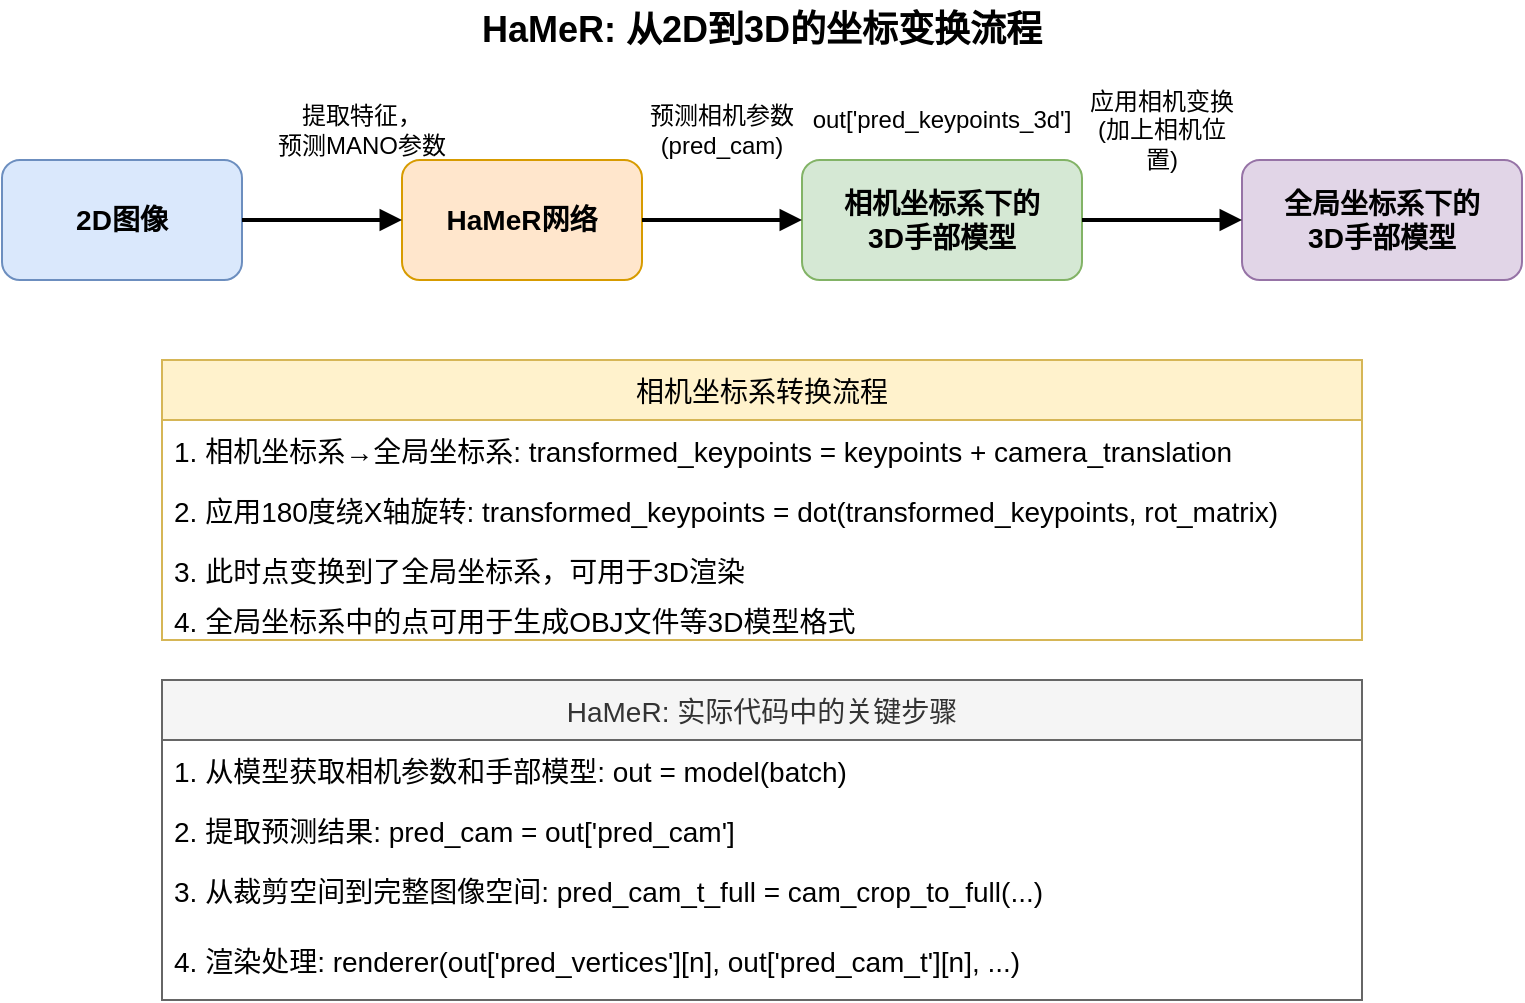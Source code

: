 <mxfile>
    <diagram id="Nt-CZ0WrJplxAKZ9QQZ5" name="HaMeR流程">
        <mxGraphModel dx="409" dy="238" grid="1" gridSize="10" guides="1" tooltips="1" connect="1" arrows="1" fold="1" page="1" pageScale="1" pageWidth="827" pageHeight="1169" math="0" shadow="0">
            <root>
                <mxCell id="0"/>
                <mxCell id="1" parent="0"/>
                <mxCell id="2" value="HaMeR: 从2D到3D的坐标变换流程" style="text;html=1;strokeColor=none;fillColor=none;align=center;verticalAlign=middle;whiteSpace=wrap;rounded=0;fontSize=18;fontStyle=1" parent="1" vertex="1">
                    <mxGeometry x="160" y="40" width="520" height="30" as="geometry"/>
                </mxCell>
                <mxCell id="3" value="2D图像" style="rounded=1;whiteSpace=wrap;html=1;fillColor=#dae8fc;strokeColor=#6c8ebf;fontSize=14;fontStyle=1" parent="1" vertex="1">
                    <mxGeometry x="40" y="120" width="120" height="60" as="geometry"/>
                </mxCell>
                <mxCell id="4" value="HaMeR网络" style="rounded=1;whiteSpace=wrap;html=1;fillColor=#ffe6cc;strokeColor=#d79b00;fontSize=14;fontStyle=1" parent="1" vertex="1">
                    <mxGeometry x="240" y="120" width="120" height="60" as="geometry"/>
                </mxCell>
                <mxCell id="5" value="相机坐标系下的&lt;br&gt;3D手部模型" style="rounded=1;whiteSpace=wrap;html=1;fillColor=#d5e8d4;strokeColor=#82b366;fontSize=14;fontStyle=1" parent="1" vertex="1">
                    <mxGeometry x="440" y="120" width="140" height="60" as="geometry"/>
                </mxCell>
                <mxCell id="6" value="全局坐标系下的&lt;br&gt;3D手部模型" style="rounded=1;whiteSpace=wrap;html=1;fillColor=#e1d5e7;strokeColor=#9673a6;fontSize=14;fontStyle=1" parent="1" vertex="1">
                    <mxGeometry x="660" y="120" width="140" height="60" as="geometry"/>
                </mxCell>
                <mxCell id="7" value="" style="endArrow=block;html=1;fontSize=12;exitX=1;exitY=0.5;exitDx=0;exitDy=0;entryX=0;entryY=0.5;entryDx=0;entryDy=0;endFill=1;strokeWidth=2;" parent="1" source="3" target="4" edge="1">
                    <mxGeometry width="50" height="50" relative="1" as="geometry">
                        <mxPoint x="190" y="200" as="sourcePoint"/>
                        <mxPoint x="240" y="150" as="targetPoint"/>
                    </mxGeometry>
                </mxCell>
                <mxCell id="8" value="" style="endArrow=block;html=1;fontSize=12;exitX=1;exitY=0.5;exitDx=0;exitDy=0;entryX=0;entryY=0.5;entryDx=0;entryDy=0;endFill=1;strokeWidth=2;" parent="1" source="4" target="5" edge="1">
                    <mxGeometry width="50" height="50" relative="1" as="geometry">
                        <mxPoint x="380" y="200" as="sourcePoint"/>
                        <mxPoint x="430" y="150" as="targetPoint"/>
                    </mxGeometry>
                </mxCell>
                <mxCell id="9" value="" style="endArrow=block;html=1;fontSize=12;exitX=1;exitY=0.5;exitDx=0;exitDy=0;entryX=0;entryY=0.5;entryDx=0;entryDy=0;endFill=1;strokeWidth=2;" parent="1" source="5" target="6" edge="1">
                    <mxGeometry width="50" height="50" relative="1" as="geometry">
                        <mxPoint x="600" y="200" as="sourcePoint"/>
                        <mxPoint x="650" y="150" as="targetPoint"/>
                    </mxGeometry>
                </mxCell>
                <mxCell id="10" value="提取特征，&lt;br&gt;预测MANO参数" style="text;html=1;strokeColor=none;fillColor=none;align=center;verticalAlign=middle;whiteSpace=wrap;rounded=0;fontSize=12;" parent="1" vertex="1">
                    <mxGeometry x="160" y="90" width="120" height="30" as="geometry"/>
                </mxCell>
                <mxCell id="11" value="预测相机参数&lt;br&gt;(pred_cam)" style="text;html=1;strokeColor=none;fillColor=none;align=center;verticalAlign=middle;whiteSpace=wrap;rounded=0;fontSize=12;" parent="1" vertex="1">
                    <mxGeometry x="360" y="90" width="80" height="30" as="geometry"/>
                </mxCell>
                <mxCell id="12" value="应用相机变换&lt;br&gt;(加上相机位置)" style="text;html=1;strokeColor=none;fillColor=none;align=center;verticalAlign=middle;whiteSpace=wrap;rounded=0;fontSize=12;" parent="1" vertex="1">
                    <mxGeometry x="580" y="90" width="80" height="30" as="geometry"/>
                </mxCell>
                <mxCell id="13" value="相机坐标系转换流程" style="swimlane;fontStyle=0;childLayout=stackLayout;horizontal=1;startSize=30;horizontalStack=0;resizeParent=1;resizeChild=0;resizeLast=0;collapsible=1;marginBottom=0;rounded=0;fontSize=14;fillColor=#fff2cc;strokeColor=#d6b656;" parent="1" vertex="1">
                    <mxGeometry x="120" y="220" width="600" height="140" as="geometry"/>
                </mxCell>
                <mxCell id="14" value="1. 相机坐标系→全局坐标系: transformed_keypoints = keypoints + camera_translation" style="text;strokeColor=none;fillColor=none;align=left;verticalAlign=middle;spacingLeft=4;spacingRight=4;overflow=hidden;points=[[0,0.5],[1,0.5]];portConstraint=eastwest;rotatable=0;fontSize=14;" parent="13" vertex="1">
                    <mxGeometry y="30" width="600" height="30" as="geometry"/>
                </mxCell>
                <mxCell id="15" value="2. 应用180度绕X轴旋转: transformed_keypoints = dot(transformed_keypoints, rot_matrix)" style="text;strokeColor=none;fillColor=none;align=left;verticalAlign=middle;spacingLeft=4;spacingRight=4;overflow=hidden;points=[[0,0.5],[1,0.5]];portConstraint=eastwest;rotatable=0;fontSize=14;" parent="13" vertex="1">
                    <mxGeometry y="60" width="600" height="30" as="geometry"/>
                </mxCell>
                <mxCell id="16" value="3. 此时点变换到了全局坐标系，可用于3D渲染" style="text;strokeColor=none;fillColor=none;align=left;verticalAlign=middle;spacingLeft=4;spacingRight=4;overflow=hidden;points=[[0,0.5],[1,0.5]];portConstraint=eastwest;rotatable=0;fontSize=14;" parent="13" vertex="1">
                    <mxGeometry y="90" width="600" height="30" as="geometry"/>
                </mxCell>
                <mxCell id="17" value="4. 全局坐标系中的点可用于生成OBJ文件等3D模型格式" style="text;strokeColor=none;fillColor=none;align=left;verticalAlign=middle;spacingLeft=4;spacingRight=4;overflow=hidden;points=[[0,0.5],[1,0.5]];portConstraint=eastwest;rotatable=0;fontSize=14;" parent="13" vertex="1">
                    <mxGeometry y="120" width="600" height="20" as="geometry"/>
                </mxCell>
                <mxCell id="18" value="out[&#39;pred_keypoints_3d&#39;]" style="text;html=1;strokeColor=none;fillColor=none;align=center;verticalAlign=middle;whiteSpace=wrap;rounded=0;fontSize=12;" parent="1" vertex="1">
                    <mxGeometry x="440" y="90" width="140" height="20" as="geometry"/>
                </mxCell>
                <mxCell id="19" value="HaMeR: 实际代码中的关键步骤" style="swimlane;fontStyle=0;childLayout=stackLayout;horizontal=1;startSize=30;horizontalStack=0;resizeParent=1;resizeChild=0;resizeLast=0;collapsible=1;marginBottom=0;rounded=0;fontSize=14;fillColor=#f5f5f5;strokeColor=#666666;fontColor=#333333;" parent="1" vertex="1">
                    <mxGeometry x="120" y="380" width="600" height="160" as="geometry"/>
                </mxCell>
                <mxCell id="20" value="1. 从模型获取相机参数和手部模型: out = model(batch)" style="text;strokeColor=none;fillColor=none;align=left;verticalAlign=middle;spacingLeft=4;spacingRight=4;overflow=hidden;points=[[0,0.5],[1,0.5]];portConstraint=eastwest;rotatable=0;fontSize=14;" parent="19" vertex="1">
                    <mxGeometry y="30" width="600" height="30" as="geometry"/>
                </mxCell>
                <mxCell id="21" value="2. 提取预测结果: pred_cam = out[&#39;pred_cam&#39;]" style="text;strokeColor=none;fillColor=none;align=left;verticalAlign=middle;spacingLeft=4;spacingRight=4;overflow=hidden;points=[[0,0.5],[1,0.5]];portConstraint=eastwest;rotatable=0;fontSize=14;" parent="19" vertex="1">
                    <mxGeometry y="60" width="600" height="30" as="geometry"/>
                </mxCell>
                <mxCell id="22" value="3. 从裁剪空间到完整图像空间: pred_cam_t_full = cam_crop_to_full(...)" style="text;strokeColor=none;fillColor=none;align=left;verticalAlign=middle;spacingLeft=4;spacingRight=4;overflow=hidden;points=[[0,0.5],[1,0.5]];portConstraint=eastwest;rotatable=0;fontSize=14;" parent="19" vertex="1">
                    <mxGeometry y="90" width="600" height="30" as="geometry"/>
                </mxCell>
                <mxCell id="23" value="4. 渲染处理: renderer(out[&#39;pred_vertices&#39;][n], out[&#39;pred_cam_t&#39;][n], ...)" style="text;strokeColor=none;fillColor=none;align=left;verticalAlign=middle;spacingLeft=4;spacingRight=4;overflow=hidden;points=[[0,0.5],[1,0.5]];portConstraint=eastwest;rotatable=0;fontSize=14;" parent="19" vertex="1">
                    <mxGeometry y="120" width="600" height="40" as="geometry"/>
                </mxCell>
            </root>
        </mxGraphModel>
    </diagram>
    <diagram id="kNQCeKgMq7XxPm7t1TPa" name="3D到2D投影">
        <mxGraphModel dx="409" dy="238" grid="1" gridSize="10" guides="1" tooltips="1" connect="1" arrows="1" fold="1" page="1" pageScale="1" pageWidth="827" pageHeight="1169" math="0" shadow="0">
            <root>
                <mxCell id="0"/>
                <mxCell id="1" parent="0"/>
                <mxCell id="q7b9jXKkWBCrqFk2PePm-1" value="3D到2D投影: 从全局坐标系到图像坐标系" style="text;html=1;strokeColor=none;fillColor=none;align=center;verticalAlign=middle;whiteSpace=wrap;rounded=0;fontSize=18;fontStyle=1" parent="1" vertex="1">
                    <mxGeometry x="160" y="40" width="520" height="30" as="geometry"/>
                </mxCell>
                <mxCell id="q7b9jXKkWBCrqFk2PePm-2" value="全局坐标系下的&lt;br&gt;3D手部模型" style="rounded=1;whiteSpace=wrap;html=1;fillColor=#e1d5e7;strokeColor=#9673a6;fontSize=14;fontStyle=1" parent="1" vertex="1">
                    <mxGeometry x="40" y="120" width="140" height="60" as="geometry"/>
                </mxCell>
                <mxCell id="q7b9jXKkWBCrqFk2PePm-3" value="相机坐标系下的&lt;br&gt;3D手部模型" style="rounded=1;whiteSpace=wrap;html=1;fillColor=#d5e8d4;strokeColor=#82b366;fontSize=14;fontStyle=1" parent="1" vertex="1">
                    <mxGeometry x="260" y="120" width="140" height="60" as="geometry"/>
                </mxCell>
                <mxCell id="q7b9jXKkWBCrqFk2PePm-4" value="应用透视投影" style="rounded=1;whiteSpace=wrap;html=1;fillColor=#ffe6cc;strokeColor=#d79b00;fontSize=14;fontStyle=1" parent="1" vertex="1">
                    <mxGeometry x="480" y="120" width="140" height="60" as="geometry"/>
                </mxCell>
                <mxCell id="q7b9jXKkWBCrqFk2PePm-5" value="2D图像上的点" style="rounded=1;whiteSpace=wrap;html=1;fillColor=#dae8fc;strokeColor=#6c8ebf;fontSize=14;fontStyle=1" parent="1" vertex="1">
                    <mxGeometry x="680" y="120" width="120" height="60" as="geometry"/>
                </mxCell>
                <mxCell id="q7b9jXKkWBCrqFk2PePm-6" value="" style="endArrow=block;html=1;fontSize=12;exitX=1;exitY=0.5;exitDx=0;exitDy=0;entryX=0;entryY=0.5;entryDx=0;entryDy=0;endFill=1;strokeWidth=2;" parent="1" source="q7b9jXKkWBCrqFk2PePm-2" target="q7b9jXKkWBCrqFk2PePm-3" edge="1">
                    <mxGeometry width="50" height="50" relative="1" as="geometry">
                        <mxPoint x="190" y="200" as="sourcePoint"/>
                        <mxPoint x="240" y="150" as="targetPoint"/>
                    </mxGeometry>
                </mxCell>
                <mxCell id="q7b9jXKkWBCrqFk2PePm-7" value="" style="endArrow=block;html=1;fontSize=12;exitX=1;exitY=0.5;exitDx=0;exitDy=0;entryX=0;entryY=0.5;entryDx=0;entryDy=0;endFill=1;strokeWidth=2;" parent="1" source="q7b9jXKkWBCrqFk2PePm-3" target="q7b9jXKkWBCrqFk2PePm-4" edge="1">
                    <mxGeometry width="50" height="50" relative="1" as="geometry">
                        <mxPoint x="410" y="200" as="sourcePoint"/>
                        <mxPoint x="460" y="150" as="targetPoint"/>
                    </mxGeometry>
                </mxCell>
                <mxCell id="q7b9jXKkWBCrqFk2PePm-8" value="" style="endArrow=block;html=1;fontSize=12;exitX=1;exitY=0.5;exitDx=0;exitDy=0;entryX=0;entryY=0.5;entryDx=0;entryDy=0;endFill=1;strokeWidth=2;" parent="1" source="q7b9jXKkWBCrqFk2PePm-4" target="q7b9jXKkWBCrqFk2PePm-5" edge="1">
                    <mxGeometry width="50" height="50" relative="1" as="geometry">
                        <mxPoint x="630" y="200" as="sourcePoint"/>
                        <mxPoint x="680" y="150" as="targetPoint"/>
                    </mxGeometry>
                </mxCell>
                <mxCell id="q7b9jXKkWBCrqFk2PePm-9" value="应用相机变换&lt;br&gt;(减去相机位置)" style="text;html=1;strokeColor=none;fillColor=none;align=center;verticalAlign=middle;whiteSpace=wrap;rounded=0;fontSize=12;" parent="1" vertex="1">
                    <mxGeometry x="180" y="90" width="110" height="30" as="geometry"/>
                </mxCell>
                <mxCell id="q7b9jXKkWBCrqFk2PePm-10" value="应用相机内参&lt;br&gt;和透视除法" style="text;html=1;strokeColor=none;fillColor=none;align=center;verticalAlign=middle;whiteSpace=wrap;rounded=0;fontSize=12;" parent="1" vertex="1">
                    <mxGeometry x="400" y="90" width="80" height="30" as="geometry"/>
                </mxCell>
                <mxCell id="q7b9jXKkWBCrqFk2PePm-11" value="得到2D像素坐标" style="text;html=1;strokeColor=none;fillColor=none;align=center;verticalAlign=middle;whiteSpace=wrap;rounded=0;fontSize=12;" parent="1" vertex="1">
                    <mxGeometry x="620" y="90" width="80" height="30" as="geometry"/>
                </mxCell>
                <mxCell id="q7b9jXKkWBCrqFk2PePm-12" value="透视投影函数 (perspective_projection) 实现" style="swimlane;fontStyle=0;childLayout=stackLayout;horizontal=1;startSize=30;horizontalStack=0;resizeParent=1;resizeChild=0;resizeLast=0;collapsible=1;marginBottom=0;rounded=0;fontSize=14;fillColor=#fff2cc;strokeColor=#d6b656;" parent="1" vertex="1">
                    <mxGeometry x="120" y="220" width="600" height="140" as="geometry"/>
                </mxCell>
                <mxCell id="q7b9jXKkWBCrqFk2PePm-13" value="1. 全局坐标系→相机坐标系: points = points - camera_translation" style="text;strokeColor=none;fillColor=none;align=left;verticalAlign=middle;spacingLeft=4;spacingRight=4;overflow=hidden;points=[[0,0.5],[1,0.5]];portConstraint=eastwest;rotatable=0;fontSize=14;" parent="q7b9jXKkWBCrqFk2PePm-12" vertex="1">
                    <mxGeometry y="30" width="600" height="30" as="geometry"/>
                </mxCell>
                <mxCell id="q7b9jXKkWBCrqFk2PePm-14" value="2. 构建相机内参矩阵K (fx, fy, cx, cy)" style="text;strokeColor=none;fillColor=none;align=left;verticalAlign=middle;spacingLeft=4;spacingRight=4;overflow=hidden;points=[[0,0.5],[1,0.5]];portConstraint=eastwest;rotatable=0;fontSize=14;" parent="q7b9jXKkWBCrqFk2PePm-12" vertex="1">
                    <mxGeometry y="60" width="600" height="30" as="geometry"/>
                </mxCell>
                <mxCell id="q7b9jXKkWBCrqFk2PePm-15" value="3. 透视除法: projected_points = points / points[:,:,-1].unsqueeze(-1)" style="text;strokeColor=none;fillColor=none;align=left;verticalAlign=middle;spacingLeft=4;spacingRight=4;overflow=hidden;points=[[0,0.5],[1,0.5]];portConstraint=eastwest;rotatable=0;fontSize=14;" parent="q7b9jXKkWBCrqFk2PePm-12" vertex="1">
                    <mxGeometry y="90" width="600" height="30" as="geometry"/>
                </mxCell>
                <mxCell id="q7b9jXKkWBCrqFk2PePm-16" value="4. 应用相机内参: projected_points = torch.einsum(&#39;bij,bkj-&gt;bki&#39;, K, projected_points)" style="text;strokeColor=none;fillColor=none;align=left;verticalAlign=middle;spacingLeft=4;spacingRight=4;overflow=hidden;points=[[0,0.5],[1,0.5]];portConstraint=eastwest;rotatable=0;fontSize=14;" parent="q7b9jXKkWBCrqFk2PePm-12" vertex="1">
                    <mxGeometry y="120" width="600" height="20" as="geometry"/>
                </mxCell>
                <mxCell id="q7b9jXKkWBCrqFk2PePm-17" value="自定义投影函数代码中的错误" style="swimlane;fontStyle=0;childLayout=stackLayout;horizontal=1;startSize=30;horizontalStack=0;resizeParent=1;resizeChild=0;resizeLast=0;collapsible=1;marginBottom=0;rounded=0;fontSize=14;fillColor=#f8cecc;strokeColor=#b85450;" parent="1" vertex="1">
                    <mxGeometry x="120" y="380" width="600" height="170" as="geometry"/>
                </mxCell>
                <mxCell id="q7b9jXKkWBCrqFk2PePm-18" value="错误实现:" style="text;strokeColor=none;fillColor=none;align=left;verticalAlign=middle;spacingLeft=4;spacingRight=4;overflow=hidden;points=[[0,0.5],[1,0.5]];portConstraint=eastwest;rotatable=0;fontSize=14;fontStyle=1" parent="q7b9jXKkWBCrqFk2PePm-17" vertex="1">
                    <mxGeometry y="30" width="600" height="30" as="geometry"/>
                </mxCell>
                <mxCell id="q7b9jXKkWBCrqFk2PePm-19" value="# 应用平移 (错误方向)&#xa;points_3d_camera = points_3d + camera_translation_adjusted" style="text;strokeColor=#b85450;fillColor=#f8cecc;align=left;verticalAlign=middle;spacingLeft=4;spacingRight=4;overflow=hidden;points=[[0,0.5],[1,0.5]];portConstraint=eastwest;rotatable=0;fontSize=14;" parent="q7b9jXKkWBCrqFk2PePm-17" vertex="1">
                    <mxGeometry y="60" width="600" height="50" as="geometry"/>
                </mxCell>
                <mxCell id="q7b9jXKkWBCrqFk2PePm-20" value="正确实现:" style="text;strokeColor=none;fillColor=none;align=left;verticalAlign=middle;spacingLeft=4;spacingRight=4;overflow=hidden;points=[[0,0.5],[1,0.5]];portConstraint=eastwest;rotatable=0;fontSize=14;fontStyle=1" parent="q7b9jXKkWBCrqFk2PePm-17" vertex="1">
                    <mxGeometry y="110" width="600" height="30" as="geometry"/>
                </mxCell>
                <mxCell id="q7b9jXKkWBCrqFk2PePm-21" value="# 应用平移 (从全局坐标系转换到相机坐标系)&#xa;points_3d_camera = points_3d - camera_translation_adjusted" style="text;strokeColor=#82b366;fillColor=#d5e8d4;align=left;verticalAlign=middle;spacingLeft=4;spacingRight=4;overflow=hidden;points=[[0,0.5],[1,0.5]];portConstraint=eastwest;rotatable=0;fontSize=14;" parent="q7b9jXKkWBCrqFk2PePm-17" vertex="1">
                    <mxGeometry y="140" width="600" height="30" as="geometry"/>
                </mxCell>
                <mxCell id="q7b9jXKkWBCrqFk2PePm-22" value="transformed_keypoints" style="text;html=1;strokeColor=none;fillColor=none;align=center;verticalAlign=middle;whiteSpace=wrap;rounded=0;fontSize=12;" parent="1" vertex="1">
                    <mxGeometry x="40" y="90" width="140" height="30" as="geometry"/>
                </mxCell>
                <mxCell id="q7b9jXKkWBCrqFk2PePm-23" value="坐标系转换的重要公式" style="swimlane;fontStyle=0;childLayout=stackLayout;horizontal=1;startSize=30;horizontalStack=0;resizeParent=1;resizeChild=0;resizeLast=0;collapsible=1;marginBottom=0;rounded=0;fontSize=14;fillColor=#f5f5f5;strokeColor=#666666;fontColor=#333333;" parent="1" vertex="1">
                    <mxGeometry x="120" y="570" width="600" height="100" as="geometry"/>
                </mxCell>
                <mxCell id="q7b9jXKkWBCrqFk2PePm-24" value="1. 相机坐标系 → 全局坐标系: 点全局 = 点相机 + 相机位置" style="text;strokeColor=none;fillColor=none;align=left;verticalAlign=middle;spacingLeft=4;spacingRight=4;overflow=hidden;points=[[0,0.5],[1,0.5]];portConstraint=eastwest;rotatable=0;fontSize=14;" parent="q7b9jXKkWBCrqFk2PePm-23" vertex="1">
                    <mxGeometry y="30" width="600" height="30" as="geometry"/>
                </mxCell>
                <mxCell id="q7b9jXKkWBCrqFk2PePm-25" value="2. 全局坐标系 → 相机坐标系: 点相机 = 点全局 - 相机位置" style="text;strokeColor=none;fillColor=none;align=left;verticalAlign=middle;spacingLeft=4;spacingRight=4;overflow=hidden;points=[[0,0.5],[1,0.5]];portConstraint=eastwest;rotatable=0;fontSize=14;" parent="q7b9jXKkWBCrqFk2PePm-23" vertex="1">
                    <mxGeometry y="60" width="600" height="40" as="geometry"/>
                </mxCell>
            </root>
        </mxGraphModel>
    </diagram>
</mxfile>